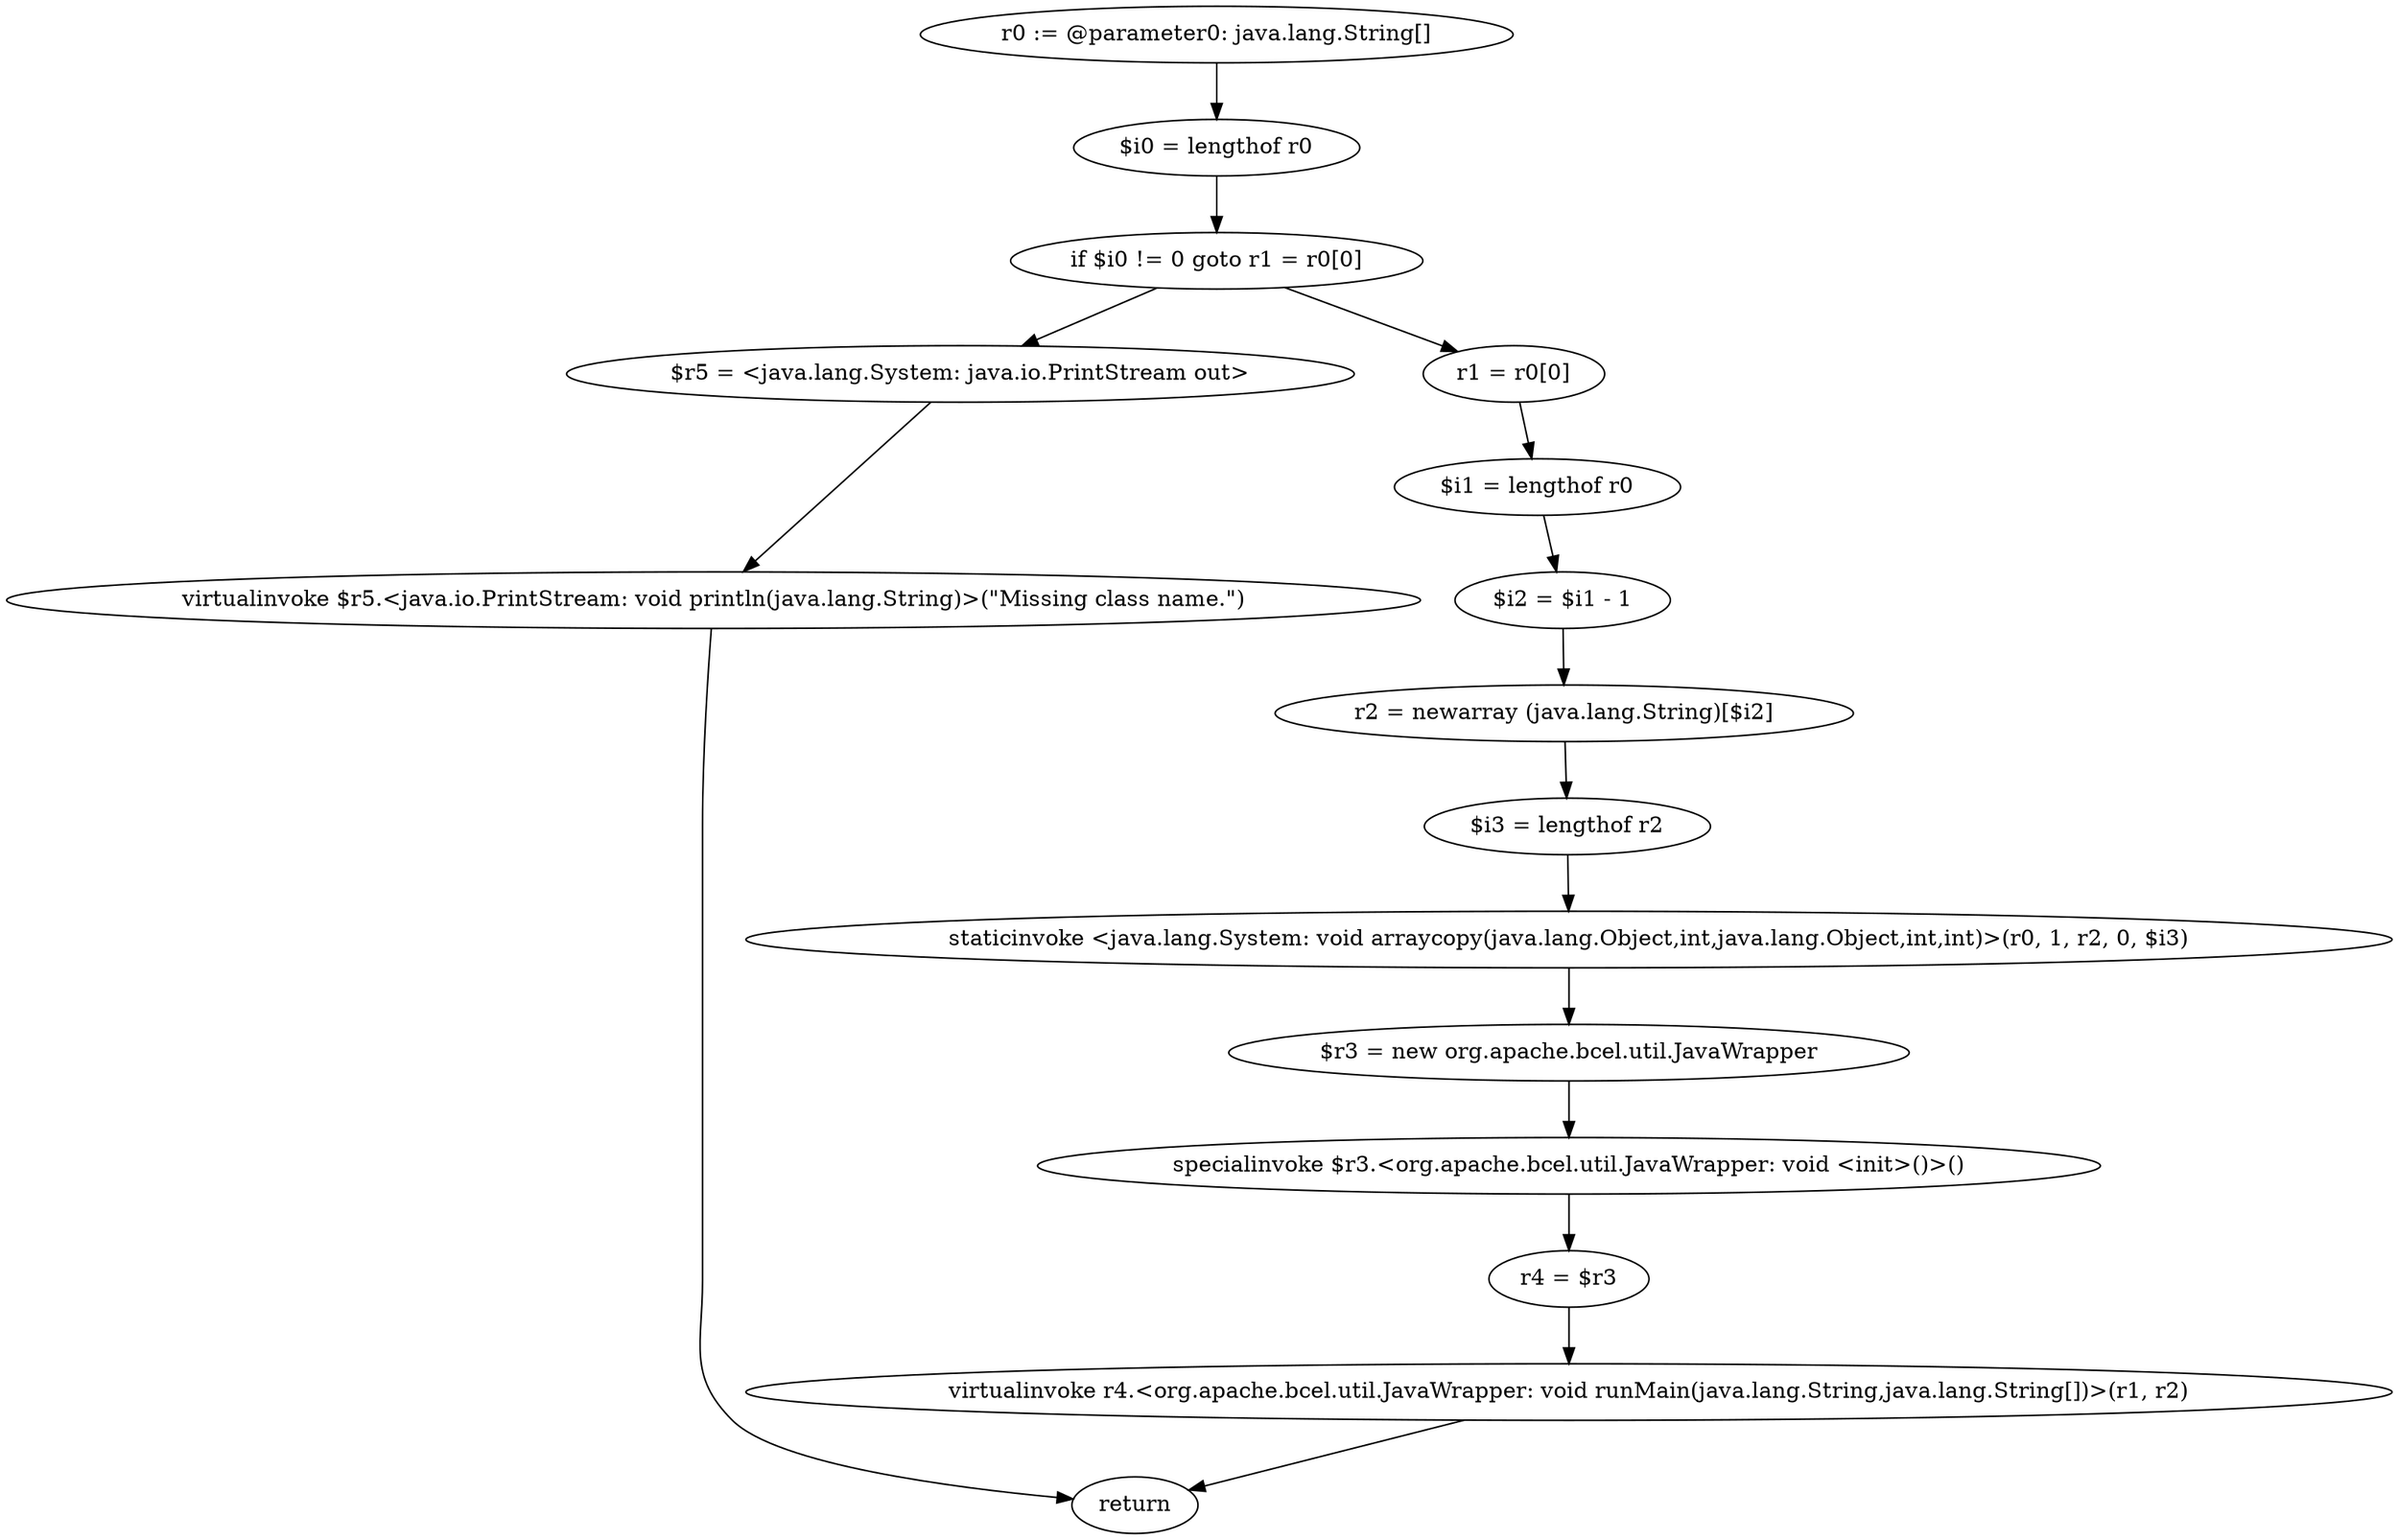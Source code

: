 digraph "unitGraph" {
    "r0 := @parameter0: java.lang.String[]"
    "$i0 = lengthof r0"
    "if $i0 != 0 goto r1 = r0[0]"
    "$r5 = <java.lang.System: java.io.PrintStream out>"
    "virtualinvoke $r5.<java.io.PrintStream: void println(java.lang.String)>(\"Missing class name.\")"
    "return"
    "r1 = r0[0]"
    "$i1 = lengthof r0"
    "$i2 = $i1 - 1"
    "r2 = newarray (java.lang.String)[$i2]"
    "$i3 = lengthof r2"
    "staticinvoke <java.lang.System: void arraycopy(java.lang.Object,int,java.lang.Object,int,int)>(r0, 1, r2, 0, $i3)"
    "$r3 = new org.apache.bcel.util.JavaWrapper"
    "specialinvoke $r3.<org.apache.bcel.util.JavaWrapper: void <init>()>()"
    "r4 = $r3"
    "virtualinvoke r4.<org.apache.bcel.util.JavaWrapper: void runMain(java.lang.String,java.lang.String[])>(r1, r2)"
    "r0 := @parameter0: java.lang.String[]"->"$i0 = lengthof r0";
    "$i0 = lengthof r0"->"if $i0 != 0 goto r1 = r0[0]";
    "if $i0 != 0 goto r1 = r0[0]"->"$r5 = <java.lang.System: java.io.PrintStream out>";
    "if $i0 != 0 goto r1 = r0[0]"->"r1 = r0[0]";
    "$r5 = <java.lang.System: java.io.PrintStream out>"->"virtualinvoke $r5.<java.io.PrintStream: void println(java.lang.String)>(\"Missing class name.\")";
    "virtualinvoke $r5.<java.io.PrintStream: void println(java.lang.String)>(\"Missing class name.\")"->"return";
    "r1 = r0[0]"->"$i1 = lengthof r0";
    "$i1 = lengthof r0"->"$i2 = $i1 - 1";
    "$i2 = $i1 - 1"->"r2 = newarray (java.lang.String)[$i2]";
    "r2 = newarray (java.lang.String)[$i2]"->"$i3 = lengthof r2";
    "$i3 = lengthof r2"->"staticinvoke <java.lang.System: void arraycopy(java.lang.Object,int,java.lang.Object,int,int)>(r0, 1, r2, 0, $i3)";
    "staticinvoke <java.lang.System: void arraycopy(java.lang.Object,int,java.lang.Object,int,int)>(r0, 1, r2, 0, $i3)"->"$r3 = new org.apache.bcel.util.JavaWrapper";
    "$r3 = new org.apache.bcel.util.JavaWrapper"->"specialinvoke $r3.<org.apache.bcel.util.JavaWrapper: void <init>()>()";
    "specialinvoke $r3.<org.apache.bcel.util.JavaWrapper: void <init>()>()"->"r4 = $r3";
    "r4 = $r3"->"virtualinvoke r4.<org.apache.bcel.util.JavaWrapper: void runMain(java.lang.String,java.lang.String[])>(r1, r2)";
    "virtualinvoke r4.<org.apache.bcel.util.JavaWrapper: void runMain(java.lang.String,java.lang.String[])>(r1, r2)"->"return";
}

